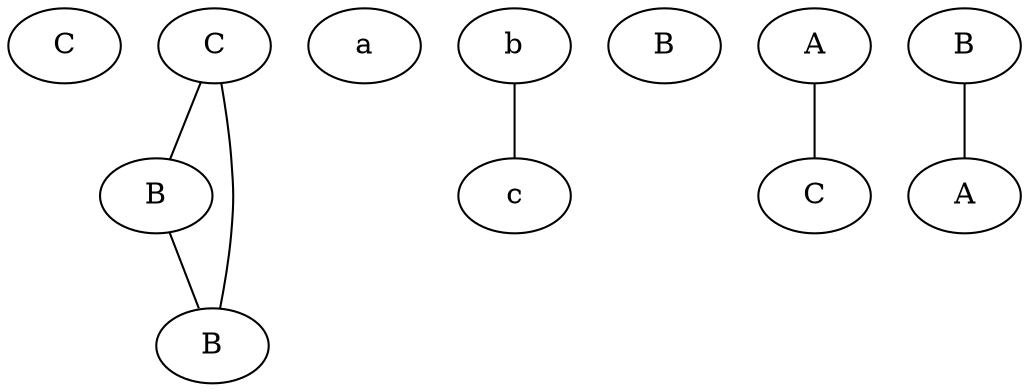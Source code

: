 strict graph G {
  2 [ label="C" ];
  6 [ label="C" ];
  7 [ label="B" ];
  8 [ label="B" ];
  5 [ label="a" ];
  3 [ label="b" ];
  4 [ label="c" ];
  9 [ label="B" ];
  0 [ label="A" ];
  10 [ label="C" ];
  1 [ label="B" ];
  11 [ label="A" ];
  6 -- 7;
  7 -- 8;
  8 -- 6;
  3 -- 4;
  0 -- 10;
  1 -- 11;
}

